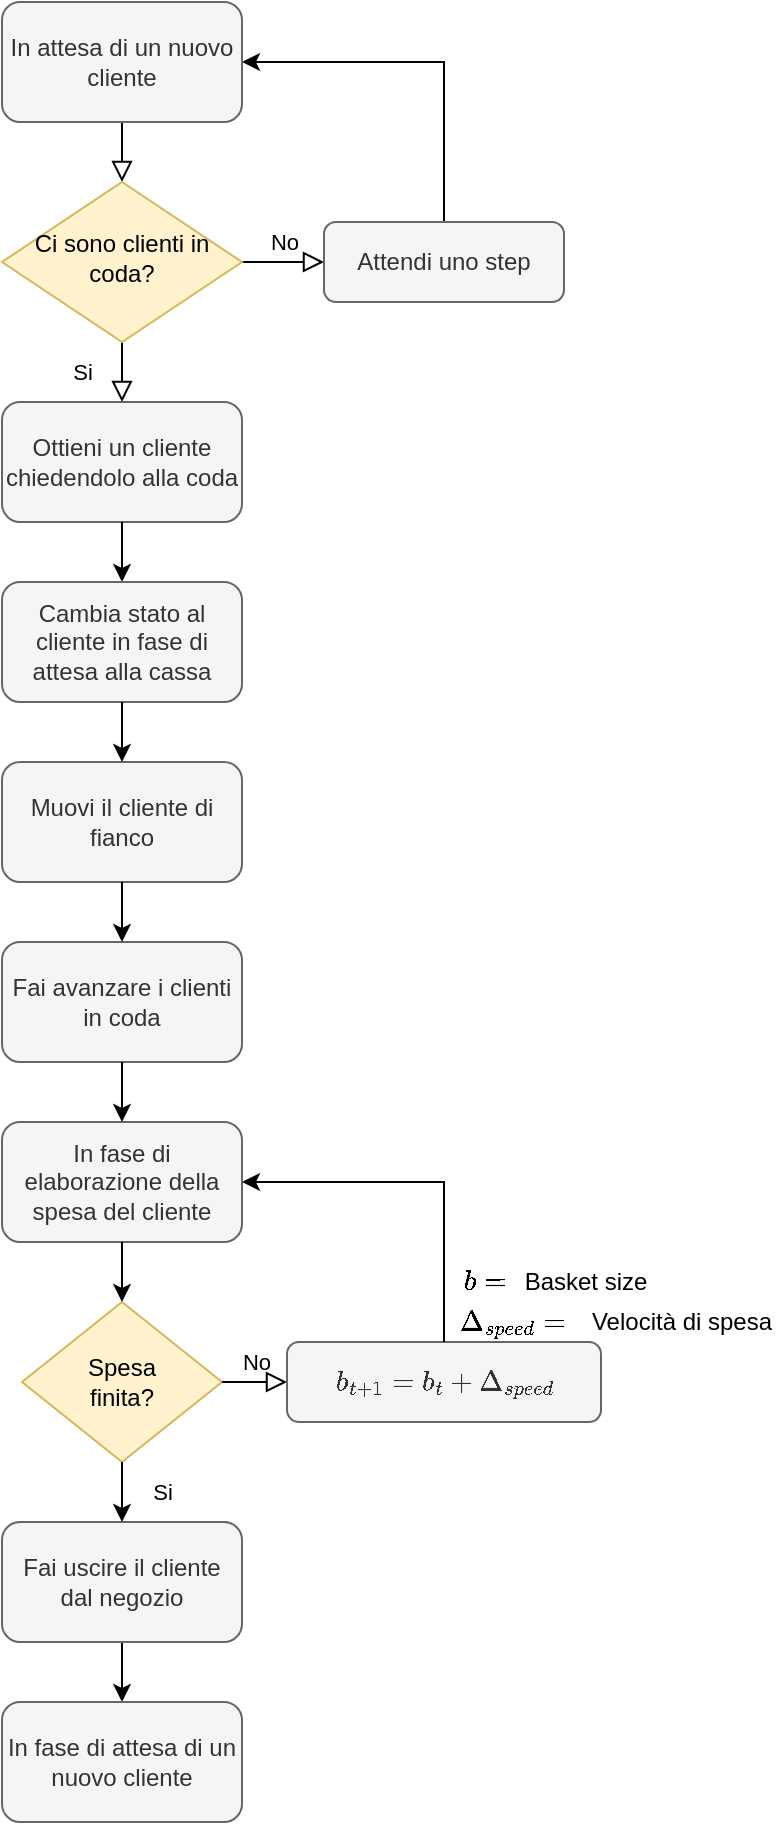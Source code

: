 <mxfile version="14.7.4" type="embed"><diagram id="C5RBs43oDa-KdzZeNtuy" name="Page-1"><mxGraphModel dx="996" dy="520" grid="1" gridSize="10" guides="1" tooltips="1" connect="1" arrows="1" fold="1" page="1" pageScale="1" pageWidth="827" pageHeight="1169" math="1" shadow="0"><root><mxCell id="WIyWlLk6GJQsqaUBKTNV-0"/><mxCell id="WIyWlLk6GJQsqaUBKTNV-1" parent="WIyWlLk6GJQsqaUBKTNV-0"/><mxCell id="WIyWlLk6GJQsqaUBKTNV-2" value="" style="rounded=0;html=1;jettySize=auto;orthogonalLoop=1;fontSize=11;endArrow=block;endFill=0;endSize=8;strokeWidth=1;shadow=0;labelBackgroundColor=none;edgeStyle=orthogonalEdgeStyle;exitX=0.5;exitY=1;exitDx=0;exitDy=0;entryX=0.5;entryY=0;entryDx=0;entryDy=0;" parent="WIyWlLk6GJQsqaUBKTNV-1" source="4LkI5o0BDePEq0A7LBzw-2" target="WIyWlLk6GJQsqaUBKTNV-6" edge="1"><mxGeometry relative="1" as="geometry"><mxPoint x="60" y="60" as="sourcePoint"/><Array as="points"/></mxGeometry></mxCell><mxCell id="WIyWlLk6GJQsqaUBKTNV-4" value="Si" style="rounded=0;html=1;jettySize=auto;orthogonalLoop=1;fontSize=11;endArrow=block;endFill=0;endSize=8;strokeWidth=1;shadow=0;labelBackgroundColor=none;edgeStyle=orthogonalEdgeStyle;entryX=0.5;entryY=0;entryDx=0;entryDy=0;" parent="WIyWlLk6GJQsqaUBKTNV-1" source="WIyWlLk6GJQsqaUBKTNV-6" target="4LkI5o0BDePEq0A7LBzw-1" edge="1"><mxGeometry y="20" relative="1" as="geometry"><mxPoint as="offset"/><mxPoint x="60" y="230" as="targetPoint"/></mxGeometry></mxCell><mxCell id="WIyWlLk6GJQsqaUBKTNV-5" value="No" style="edgeStyle=orthogonalEdgeStyle;rounded=0;html=1;jettySize=auto;orthogonalLoop=1;fontSize=11;endArrow=block;endFill=0;endSize=8;strokeWidth=1;shadow=0;labelBackgroundColor=none;" parent="WIyWlLk6GJQsqaUBKTNV-1" source="WIyWlLk6GJQsqaUBKTNV-6" target="WIyWlLk6GJQsqaUBKTNV-7" edge="1"><mxGeometry y="10" relative="1" as="geometry"><mxPoint as="offset"/></mxGeometry></mxCell><mxCell id="WIyWlLk6GJQsqaUBKTNV-6" value="&lt;font color=&quot;#000000&quot;&gt;Ci sono clienti in coda?&lt;/font&gt;" style="rhombus;whiteSpace=wrap;html=1;shadow=0;fontFamily=Helvetica;fontSize=12;align=center;strokeWidth=1;spacing=6;spacingTop=-4;fillColor=#fff2cc;strokeColor=#d6b656;" parent="WIyWlLk6GJQsqaUBKTNV-1" vertex="1"><mxGeometry y="90" width="120" height="80" as="geometry"/></mxCell><mxCell id="4LkI5o0BDePEq0A7LBzw-8" style="edgeStyle=orthogonalEdgeStyle;rounded=0;orthogonalLoop=1;jettySize=auto;html=1;exitX=0.5;exitY=0;exitDx=0;exitDy=0;entryX=1;entryY=0.5;entryDx=0;entryDy=0;" parent="WIyWlLk6GJQsqaUBKTNV-1" source="WIyWlLk6GJQsqaUBKTNV-7" target="4LkI5o0BDePEq0A7LBzw-2" edge="1"><mxGeometry relative="1" as="geometry"/></mxCell><mxCell id="WIyWlLk6GJQsqaUBKTNV-7" value="Attendi uno step" style="rounded=1;whiteSpace=wrap;html=1;fontSize=12;glass=0;strokeWidth=1;shadow=0;fillColor=#f5f5f5;strokeColor=#666666;fontColor=#333333;" parent="WIyWlLk6GJQsqaUBKTNV-1" vertex="1"><mxGeometry x="161" y="110" width="120" height="40" as="geometry"/></mxCell><mxCell id="4LkI5o0BDePEq0A7LBzw-1" value="Ottieni un cliente chiedendolo alla coda" style="rounded=1;whiteSpace=wrap;html=1;fillColor=#f5f5f5;strokeColor=#666666;fontColor=#333333;" parent="WIyWlLk6GJQsqaUBKTNV-1" vertex="1"><mxGeometry y="200" width="120" height="60" as="geometry"/></mxCell><mxCell id="4LkI5o0BDePEq0A7LBzw-2" value="In attesa di un nuovo cliente" style="rounded=1;whiteSpace=wrap;html=1;fillColor=#f5f5f5;strokeColor=#666666;fontColor=#333333;" parent="WIyWlLk6GJQsqaUBKTNV-1" vertex="1"><mxGeometry width="120" height="60" as="geometry"/></mxCell><mxCell id="4LkI5o0BDePEq0A7LBzw-3" value="&lt;font color=&quot;#000000&quot;&gt;Spesa&lt;br&gt;finita?&lt;/font&gt;" style="rhombus;whiteSpace=wrap;html=1;fillColor=#fff2cc;strokeColor=#d6b656;" parent="WIyWlLk6GJQsqaUBKTNV-1" vertex="1"><mxGeometry x="10" y="650" width="100" height="80" as="geometry"/></mxCell><mxCell id="4LkI5o0BDePEq0A7LBzw-5" value="No" style="edgeStyle=orthogonalEdgeStyle;rounded=0;html=1;jettySize=auto;orthogonalLoop=1;fontSize=11;endArrow=block;endFill=0;endSize=8;strokeWidth=1;shadow=0;labelBackgroundColor=none;exitX=1;exitY=0.5;exitDx=0;exitDy=0;entryX=0;entryY=0.5;entryDx=0;entryDy=0;" parent="WIyWlLk6GJQsqaUBKTNV-1" source="4LkI5o0BDePEq0A7LBzw-3" target="4LkI5o0BDePEq0A7LBzw-6" edge="1"><mxGeometry y="10" relative="1" as="geometry"><mxPoint as="offset"/><mxPoint x="140" y="510" as="sourcePoint"/><mxPoint x="190" y="740" as="targetPoint"/></mxGeometry></mxCell><mxCell id="4LkI5o0BDePEq0A7LBzw-6" value="$$b_{t+1} = b_{t} + \Delta_{speed}$$" style="rounded=1;whiteSpace=wrap;html=1;fontSize=12;glass=0;strokeWidth=1;shadow=0;fillColor=#f5f5f5;strokeColor=#666666;fontColor=#333333;" parent="WIyWlLk6GJQsqaUBKTNV-1" vertex="1"><mxGeometry x="142.5" y="670" width="157" height="40" as="geometry"/></mxCell><mxCell id="4LkI5o0BDePEq0A7LBzw-30" style="edgeStyle=orthogonalEdgeStyle;rounded=0;orthogonalLoop=1;jettySize=auto;html=1;exitX=0.5;exitY=1;exitDx=0;exitDy=0;entryX=0.5;entryY=0;entryDx=0;entryDy=0;" parent="WIyWlLk6GJQsqaUBKTNV-1" source="4LkI5o0BDePEq0A7LBzw-1" target="6" edge="1"><mxGeometry relative="1" as="geometry"/></mxCell><mxCell id="4LkI5o0BDePEq0A7LBzw-10" value="In fase di elaborazione della spesa del cliente" style="rounded=1;whiteSpace=wrap;html=1;fillColor=#f5f5f5;strokeColor=#666666;fontColor=#333333;" parent="WIyWlLk6GJQsqaUBKTNV-1" vertex="1"><mxGeometry y="560" width="120" height="60" as="geometry"/></mxCell><mxCell id="4LkI5o0BDePEq0A7LBzw-12" value="$$b=$$" style="text;html=1;strokeColor=none;fillColor=none;align=center;verticalAlign=middle;whiteSpace=wrap;rounded=0;" parent="WIyWlLk6GJQsqaUBKTNV-1" vertex="1"><mxGeometry x="227" y="630" width="30" height="20" as="geometry"/></mxCell><mxCell id="4LkI5o0BDePEq0A7LBzw-13" value="Basket size" style="text;html=1;strokeColor=none;fillColor=none;align=center;verticalAlign=middle;whiteSpace=wrap;rounded=0;" parent="WIyWlLk6GJQsqaUBKTNV-1" vertex="1"><mxGeometry x="247" y="630" width="90" height="20" as="geometry"/></mxCell><mxCell id="4LkI5o0BDePEq0A7LBzw-15" value="$$\Delta_{speed}=$$" style="text;html=1;strokeColor=none;fillColor=none;align=center;verticalAlign=middle;whiteSpace=wrap;rounded=0;" parent="WIyWlLk6GJQsqaUBKTNV-1" vertex="1"><mxGeometry x="220" y="650" width="70" height="20" as="geometry"/></mxCell><mxCell id="4LkI5o0BDePEq0A7LBzw-17" value="Velocità di spesa" style="text;html=1;strokeColor=none;fillColor=none;align=center;verticalAlign=middle;whiteSpace=wrap;rounded=0;" parent="WIyWlLk6GJQsqaUBKTNV-1" vertex="1"><mxGeometry x="290" y="650" width="100" height="20" as="geometry"/></mxCell><mxCell id="4LkI5o0BDePEq0A7LBzw-31" style="edgeStyle=orthogonalEdgeStyle;rounded=0;orthogonalLoop=1;jettySize=auto;html=1;entryX=0.5;entryY=0;entryDx=0;entryDy=0;startArrow=none;exitX=0.5;exitY=1;exitDx=0;exitDy=0;" parent="WIyWlLk6GJQsqaUBKTNV-1" source="4LkI5o0BDePEq0A7LBzw-29" target="4LkI5o0BDePEq0A7LBzw-34" edge="1"><mxGeometry relative="1" as="geometry"><mxPoint x="70" y="930" as="sourcePoint"/><mxPoint x="70" y="1050" as="targetPoint"/></mxGeometry></mxCell><mxCell id="4LkI5o0BDePEq0A7LBzw-29" value="Fai uscire il cliente dal negozio" style="rounded=1;whiteSpace=wrap;html=1;fillColor=#f5f5f5;strokeColor=#666666;fontColor=#333333;" parent="WIyWlLk6GJQsqaUBKTNV-1" vertex="1"><mxGeometry y="760" width="120" height="60" as="geometry"/></mxCell><mxCell id="3" style="edgeStyle=orthogonalEdgeStyle;rounded=0;orthogonalLoop=1;jettySize=auto;html=1;exitX=0.5;exitY=1;exitDx=0;exitDy=0;entryX=0.5;entryY=0;entryDx=0;entryDy=0;" edge="1" parent="WIyWlLk6GJQsqaUBKTNV-1" source="4LkI5o0BDePEq0A7LBzw-10" target="4LkI5o0BDePEq0A7LBzw-3"><mxGeometry relative="1" as="geometry"><mxPoint x="80" y="660" as="sourcePoint"/><mxPoint x="80" y="700" as="targetPoint"/></mxGeometry></mxCell><mxCell id="4" style="edgeStyle=orthogonalEdgeStyle;rounded=0;orthogonalLoop=1;jettySize=auto;html=1;exitX=0.5;exitY=0;exitDx=0;exitDy=0;entryX=1;entryY=0.5;entryDx=0;entryDy=0;" edge="1" parent="WIyWlLk6GJQsqaUBKTNV-1" source="4LkI5o0BDePEq0A7LBzw-6" target="4LkI5o0BDePEq0A7LBzw-10"><mxGeometry relative="1" as="geometry"><mxPoint x="90" y="670" as="sourcePoint"/><mxPoint x="90" y="710" as="targetPoint"/></mxGeometry></mxCell><mxCell id="5" value="Si" style="edgeStyle=orthogonalEdgeStyle;rounded=0;orthogonalLoop=1;jettySize=auto;html=1;exitX=0.5;exitY=1;exitDx=0;exitDy=0;entryX=0.5;entryY=0;entryDx=0;entryDy=0;" edge="1" parent="WIyWlLk6GJQsqaUBKTNV-1" source="4LkI5o0BDePEq0A7LBzw-3" target="4LkI5o0BDePEq0A7LBzw-29"><mxGeometry y="20" relative="1" as="geometry"><mxPoint as="offset"/><mxPoint x="80" y="1140" as="sourcePoint"/><mxPoint x="80" y="1190" as="targetPoint"/></mxGeometry></mxCell><mxCell id="6" value="Cambia stato al cliente in fase di attesa alla cassa" style="rounded=1;whiteSpace=wrap;html=1;fillColor=#f5f5f5;strokeColor=#666666;fontColor=#333333;" vertex="1" parent="WIyWlLk6GJQsqaUBKTNV-1"><mxGeometry y="290" width="120" height="60" as="geometry"/></mxCell><mxCell id="7" value="Muovi il cliente di fianco" style="rounded=1;whiteSpace=wrap;html=1;fillColor=#f5f5f5;strokeColor=#666666;fontColor=#333333;" vertex="1" parent="WIyWlLk6GJQsqaUBKTNV-1"><mxGeometry y="380" width="120" height="60" as="geometry"/></mxCell><mxCell id="8" value="Fai avanzare i clienti in coda" style="rounded=1;whiteSpace=wrap;html=1;fillColor=#f5f5f5;strokeColor=#666666;fontColor=#333333;" vertex="1" parent="WIyWlLk6GJQsqaUBKTNV-1"><mxGeometry y="470" width="120" height="60" as="geometry"/></mxCell><mxCell id="9" style="edgeStyle=orthogonalEdgeStyle;rounded=0;orthogonalLoop=1;jettySize=auto;html=1;exitX=0.5;exitY=1;exitDx=0;exitDy=0;entryX=0.5;entryY=0;entryDx=0;entryDy=0;" edge="1" parent="WIyWlLk6GJQsqaUBKTNV-1" source="6" target="7"><mxGeometry relative="1" as="geometry"><mxPoint x="70" y="310" as="sourcePoint"/><mxPoint x="70" y="410" as="targetPoint"/></mxGeometry></mxCell><mxCell id="10" style="edgeStyle=orthogonalEdgeStyle;rounded=0;orthogonalLoop=1;jettySize=auto;html=1;exitX=0.5;exitY=1;exitDx=0;exitDy=0;entryX=0.5;entryY=0;entryDx=0;entryDy=0;" edge="1" parent="WIyWlLk6GJQsqaUBKTNV-1" source="7" target="8"><mxGeometry relative="1" as="geometry"><mxPoint x="70" y="400" as="sourcePoint"/><mxPoint x="70" y="430" as="targetPoint"/></mxGeometry></mxCell><mxCell id="11" style="edgeStyle=orthogonalEdgeStyle;rounded=0;orthogonalLoop=1;jettySize=auto;html=1;exitX=0.5;exitY=1;exitDx=0;exitDy=0;entryX=0.5;entryY=0;entryDx=0;entryDy=0;" edge="1" parent="WIyWlLk6GJQsqaUBKTNV-1" source="8" target="4LkI5o0BDePEq0A7LBzw-10"><mxGeometry relative="1" as="geometry"><mxPoint x="80" y="410" as="sourcePoint"/><mxPoint x="80" y="440" as="targetPoint"/></mxGeometry></mxCell><mxCell id="4LkI5o0BDePEq0A7LBzw-34" value="In fase di attesa di un nuovo cliente" style="rounded=1;whiteSpace=wrap;html=1;fillColor=#f5f5f5;strokeColor=#666666;fontColor=#333333;" parent="WIyWlLk6GJQsqaUBKTNV-1" vertex="1"><mxGeometry y="850" width="120" height="60" as="geometry"/></mxCell></root></mxGraphModel></diagram></mxfile>